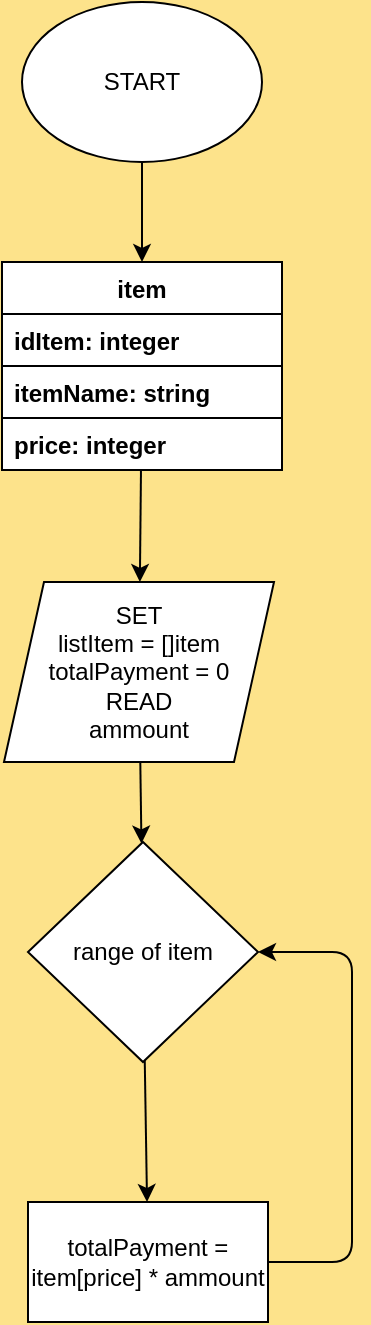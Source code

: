 <mxfile>
    <diagram id="7qGVCOiw17LumvE1MWZR" name="Page-1">
        <mxGraphModel dx="650" dy="295" grid="1" gridSize="10" guides="1" tooltips="1" connect="1" arrows="1" fold="1" page="1" pageScale="1" pageWidth="850" pageHeight="1100" background="#FDE38B" math="0" shadow="0">
            <root>
                <mxCell id="0"/>
                <mxCell id="1" parent="0"/>
                <mxCell id="7" style="edgeStyle=none;html=1;exitX=0.5;exitY=1;exitDx=0;exitDy=0;entryX=0.5;entryY=0;entryDx=0;entryDy=0;fontColor=#000000;labelBackgroundColor=#000000;labelBorderColor=#000000;strokeColor=#000000;" edge="1" parent="1" source="2" target="3">
                    <mxGeometry relative="1" as="geometry"/>
                </mxCell>
                <mxCell id="2" value="START" style="ellipse;whiteSpace=wrap;html=1;" vertex="1" parent="1">
                    <mxGeometry x="365" y="40" width="120" height="80" as="geometry"/>
                </mxCell>
                <mxCell id="11" value="" style="edgeStyle=none;html=1;fontColor=#000000;strokeColor=#000000;" edge="1" parent="1" source="3" target="8">
                    <mxGeometry relative="1" as="geometry"/>
                </mxCell>
                <mxCell id="3" value="item" style="swimlane;fontStyle=1;childLayout=stackLayout;horizontal=1;startSize=26;fillColor=default;horizontalStack=0;resizeParent=1;resizeParentMax=0;resizeLast=0;collapsible=1;marginBottom=0;strokeColor=#000000;fontColor=#000000;" vertex="1" parent="1">
                    <mxGeometry x="355" y="170" width="140" height="104" as="geometry"/>
                </mxCell>
                <mxCell id="4" value="idItem: integer" style="text;strokeColor=#000000;fillColor=default;align=left;verticalAlign=top;spacingLeft=4;spacingRight=4;overflow=hidden;rotatable=0;points=[[0,0.5],[1,0.5]];portConstraint=eastwest;fontColor=#000000;fontStyle=1" vertex="1" parent="3">
                    <mxGeometry y="26" width="140" height="26" as="geometry"/>
                </mxCell>
                <mxCell id="5" value="itemName: string" style="text;strokeColor=#000000;fillColor=default;align=left;verticalAlign=top;spacingLeft=4;spacingRight=4;overflow=hidden;rotatable=0;points=[[0,0.5],[1,0.5]];portConstraint=eastwest;fontColor=#000000;fontStyle=1" vertex="1" parent="3">
                    <mxGeometry y="52" width="140" height="26" as="geometry"/>
                </mxCell>
                <mxCell id="6" value="price: integer" style="text;strokeColor=#000000;fillColor=default;align=left;verticalAlign=top;spacingLeft=4;spacingRight=4;overflow=hidden;rotatable=0;points=[[0,0.5],[1,0.5]];portConstraint=eastwest;fontColor=#000000;fontStyle=1" vertex="1" parent="3">
                    <mxGeometry y="78" width="140" height="26" as="geometry"/>
                </mxCell>
                <mxCell id="10" value="" style="edgeStyle=none;html=1;fontColor=#000000;strokeColor=#000000;" edge="1" parent="1" source="8" target="9">
                    <mxGeometry relative="1" as="geometry"/>
                </mxCell>
                <mxCell id="8" value="SET &lt;br&gt;listItem = []item&lt;br&gt;totalPayment = 0&lt;br&gt;READ&lt;br&gt;ammount" style="shape=parallelogram;perimeter=parallelogramPerimeter;whiteSpace=wrap;html=1;fixedSize=1;" vertex="1" parent="1">
                    <mxGeometry x="356" y="330" width="135" height="90" as="geometry"/>
                </mxCell>
                <mxCell id="13" value="" style="edgeStyle=none;html=1;fontColor=#000000;strokeColor=#000000;" edge="1" parent="1" source="9" target="12">
                    <mxGeometry relative="1" as="geometry"/>
                </mxCell>
                <mxCell id="9" value="range of item" style="rhombus;whiteSpace=wrap;html=1;" vertex="1" parent="1">
                    <mxGeometry x="368" y="460" width="115" height="110" as="geometry"/>
                </mxCell>
                <mxCell id="15" value="" style="edgeStyle=none;html=1;entryX=1;entryY=0.5;entryDx=0;entryDy=0;exitX=1;exitY=0.5;exitDx=0;exitDy=0;fontColor=#000000;strokeColor=#000000;" edge="1" parent="1" source="12" target="9">
                    <mxGeometry relative="1" as="geometry">
                        <mxPoint x="590" y="450" as="targetPoint"/>
                        <Array as="points">
                            <mxPoint x="530" y="670"/>
                            <mxPoint x="530" y="515"/>
                        </Array>
                    </mxGeometry>
                </mxCell>
                <mxCell id="12" value="totalPayment =&lt;br&gt;item[price] * ammount" style="rounded=0;whiteSpace=wrap;html=1;" vertex="1" parent="1">
                    <mxGeometry x="368" y="640" width="120" height="60" as="geometry"/>
                </mxCell>
            </root>
        </mxGraphModel>
    </diagram>
</mxfile>